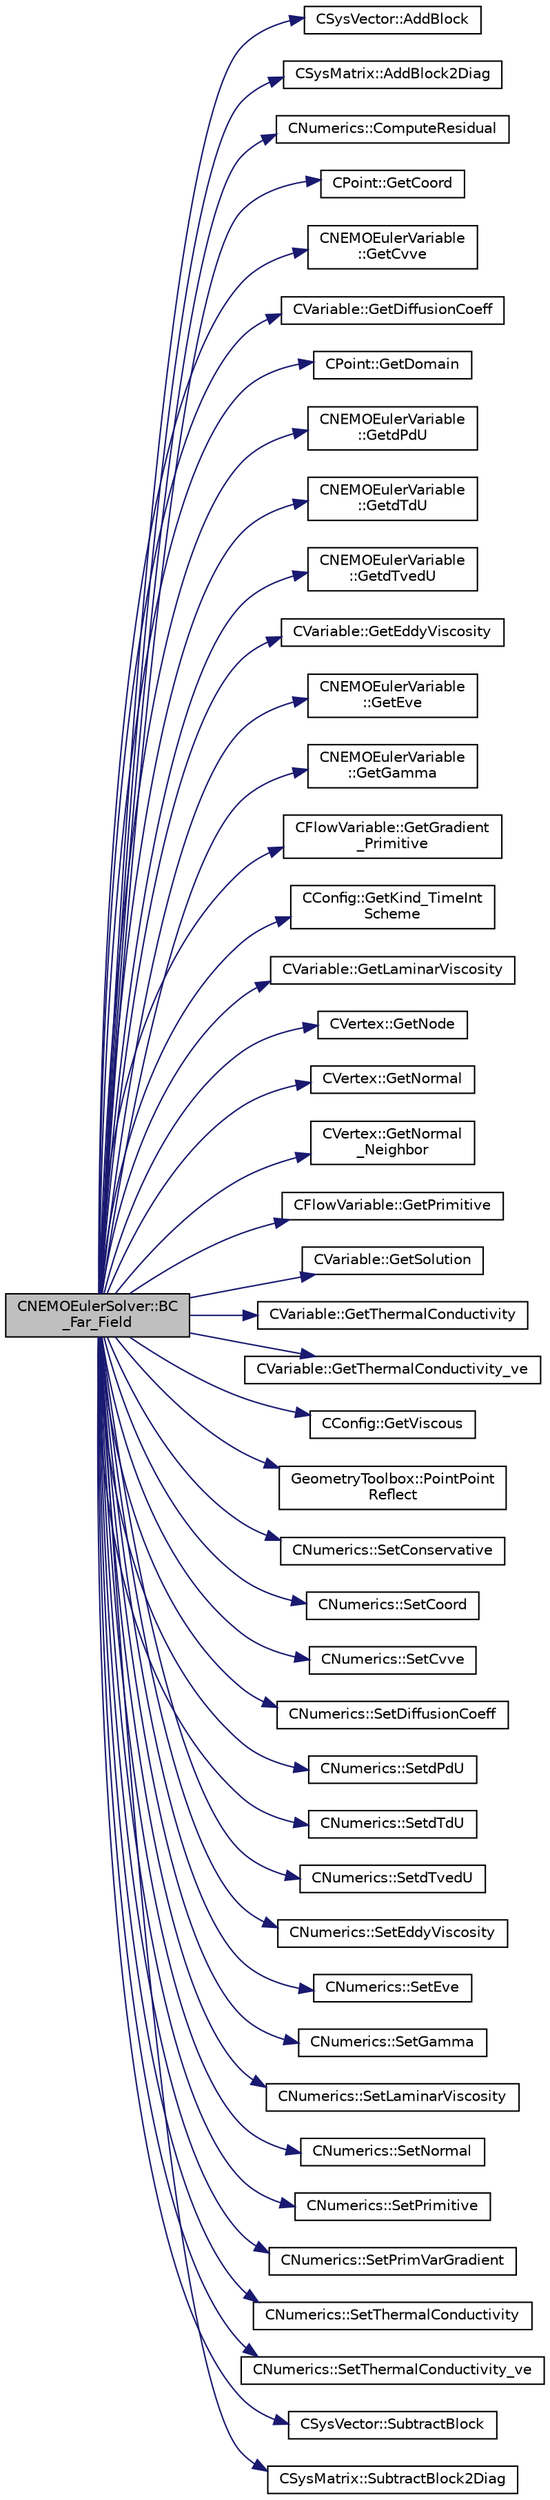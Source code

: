 digraph "CNEMOEulerSolver::BC_Far_Field"
{
 // LATEX_PDF_SIZE
  edge [fontname="Helvetica",fontsize="10",labelfontname="Helvetica",labelfontsize="10"];
  node [fontname="Helvetica",fontsize="10",shape=record];
  rankdir="LR";
  Node1 [label="CNEMOEulerSolver::BC\l_Far_Field",height=0.2,width=0.4,color="black", fillcolor="grey75", style="filled", fontcolor="black",tooltip="Impose the far-field boundary condition using characteristics."];
  Node1 -> Node2 [color="midnightblue",fontsize="10",style="solid",fontname="Helvetica"];
  Node2 [label="CSysVector::AddBlock",height=0.2,width=0.4,color="black", fillcolor="white", style="filled",URL="$classCSysVector.html#aa463275cba394503a9778529fdaa4494",tooltip="Add \"block\" to the vector, see SetBlock."];
  Node1 -> Node3 [color="midnightblue",fontsize="10",style="solid",fontname="Helvetica"];
  Node3 [label="CSysMatrix::AddBlock2Diag",height=0.2,width=0.4,color="black", fillcolor="white", style="filled",URL="$classCSysMatrix.html#a5a4ef7eeb7f009450f575660108ed7be",tooltip="Non overwrite version of SetBlock2Diag, also with scaling."];
  Node1 -> Node4 [color="midnightblue",fontsize="10",style="solid",fontname="Helvetica"];
  Node4 [label="CNumerics::ComputeResidual",height=0.2,width=0.4,color="black", fillcolor="white", style="filled",URL="$classCNumerics.html#aa0ca13663a047ef2640b377b33875e29",tooltip="Compute the numerical residual."];
  Node1 -> Node5 [color="midnightblue",fontsize="10",style="solid",fontname="Helvetica"];
  Node5 [label="CPoint::GetCoord",height=0.2,width=0.4,color="black", fillcolor="white", style="filled",URL="$classCPoint.html#ab16c29dd03911529cd73bf467c313179",tooltip="Get the coordinates dor the control volume."];
  Node1 -> Node6 [color="midnightblue",fontsize="10",style="solid",fontname="Helvetica"];
  Node6 [label="CNEMOEulerVariable\l::GetCvve",height=0.2,width=0.4,color="black", fillcolor="white", style="filled",URL="$classCNEMOEulerVariable.html#a529cb0910de468af8a0337b998e84a06",tooltip="Returns the value of Cvve at the specified node."];
  Node1 -> Node7 [color="midnightblue",fontsize="10",style="solid",fontname="Helvetica"];
  Node7 [label="CVariable::GetDiffusionCoeff",height=0.2,width=0.4,color="black", fillcolor="white", style="filled",URL="$classCVariable.html#ab7ee5d07d692a371a5d3ceb316c01661",tooltip="A virtual member."];
  Node1 -> Node8 [color="midnightblue",fontsize="10",style="solid",fontname="Helvetica"];
  Node8 [label="CPoint::GetDomain",height=0.2,width=0.4,color="black", fillcolor="white", style="filled",URL="$classCPoint.html#aa58a27b602e47ddcad22ae74a5c6bc81",tooltip="For parallel computation, its indicates if a point must be computed or not."];
  Node1 -> Node9 [color="midnightblue",fontsize="10",style="solid",fontname="Helvetica"];
  Node9 [label="CNEMOEulerVariable\l::GetdPdU",height=0.2,width=0.4,color="black", fillcolor="white", style="filled",URL="$classCNEMOEulerVariable.html#ad6573f71d80fa566ae0316a0cee6b345",tooltip="Set partial derivative of pressure w.r.t. density ."];
  Node1 -> Node10 [color="midnightblue",fontsize="10",style="solid",fontname="Helvetica"];
  Node10 [label="CNEMOEulerVariable\l::GetdTdU",height=0.2,width=0.4,color="black", fillcolor="white", style="filled",URL="$classCNEMOEulerVariable.html#a0125bb2fcd972ed625e2a7df7a38f518",tooltip="Set partial derivative of temperature w.r.t. density ."];
  Node1 -> Node11 [color="midnightblue",fontsize="10",style="solid",fontname="Helvetica"];
  Node11 [label="CNEMOEulerVariable\l::GetdTvedU",height=0.2,width=0.4,color="black", fillcolor="white", style="filled",URL="$classCNEMOEulerVariable.html#afd2365662dfdf7df2a99d9fb3cead538",tooltip="Set partial derivative of vib.-el. temperature w.r.t. density ."];
  Node1 -> Node12 [color="midnightblue",fontsize="10",style="solid",fontname="Helvetica"];
  Node12 [label="CVariable::GetEddyViscosity",height=0.2,width=0.4,color="black", fillcolor="white", style="filled",URL="$classCVariable.html#adae2e4228e113624b7ab1f9ab1a493c6",tooltip="A virtual member."];
  Node1 -> Node13 [color="midnightblue",fontsize="10",style="solid",fontname="Helvetica"];
  Node13 [label="CNEMOEulerVariable\l::GetEve",height=0.2,width=0.4,color="black", fillcolor="white", style="filled",URL="$classCNEMOEulerVariable.html#a8d384ce066e1e62a4fd05493a1c0a5fe",tooltip="Returns the stored value of Eve at the specified node."];
  Node1 -> Node14 [color="midnightblue",fontsize="10",style="solid",fontname="Helvetica"];
  Node14 [label="CNEMOEulerVariable\l::GetGamma",height=0.2,width=0.4,color="black", fillcolor="white", style="filled",URL="$classCNEMOEulerVariable.html#a01c5e98b3b8c4771749f8a4717fe85af",tooltip="Returns the stored value of Gamma at the specified node."];
  Node1 -> Node15 [color="midnightblue",fontsize="10",style="solid",fontname="Helvetica"];
  Node15 [label="CFlowVariable::GetGradient\l_Primitive",height=0.2,width=0.4,color="black", fillcolor="white", style="filled",URL="$classCFlowVariable.html#a23eab98fe30de5f7cfff158eb929c24c",tooltip="Get the value of the primitive variables gradient."];
  Node1 -> Node16 [color="midnightblue",fontsize="10",style="solid",fontname="Helvetica"];
  Node16 [label="CConfig::GetKind_TimeInt\lScheme",height=0.2,width=0.4,color="black", fillcolor="white", style="filled",URL="$classCConfig.html#ad16f71356f146b530fb1fbb45444525c",tooltip="Get the kind of time integration method."];
  Node1 -> Node17 [color="midnightblue",fontsize="10",style="solid",fontname="Helvetica"];
  Node17 [label="CVariable::GetLaminarViscosity",height=0.2,width=0.4,color="black", fillcolor="white", style="filled",URL="$classCVariable.html#a0acbe55ca86de2c0205ae921193e9e95",tooltip="A virtual member."];
  Node1 -> Node18 [color="midnightblue",fontsize="10",style="solid",fontname="Helvetica"];
  Node18 [label="CVertex::GetNode",height=0.2,width=0.4,color="black", fillcolor="white", style="filled",URL="$classCVertex.html#ad568da06e7191358d3a09a1bee71cdb5",tooltip="Get the node of the vertex."];
  Node1 -> Node19 [color="midnightblue",fontsize="10",style="solid",fontname="Helvetica"];
  Node19 [label="CVertex::GetNormal",height=0.2,width=0.4,color="black", fillcolor="white", style="filled",URL="$classCVertex.html#a57cacfe764770e6c0e54c278cb584f7c",tooltip="Copy the the normal vector of a face."];
  Node1 -> Node20 [color="midnightblue",fontsize="10",style="solid",fontname="Helvetica"];
  Node20 [label="CVertex::GetNormal\l_Neighbor",height=0.2,width=0.4,color="black", fillcolor="white", style="filled",URL="$classCVertex.html#ab8b0e96f9384b0a861c7a70616976b75",tooltip="Get the value of the closest neighbor."];
  Node1 -> Node21 [color="midnightblue",fontsize="10",style="solid",fontname="Helvetica"];
  Node21 [label="CFlowVariable::GetPrimitive",height=0.2,width=0.4,color="black", fillcolor="white", style="filled",URL="$classCFlowVariable.html#a852271c741f1e7cdb1d391941266d344",tooltip="Get a primitive variable."];
  Node1 -> Node22 [color="midnightblue",fontsize="10",style="solid",fontname="Helvetica"];
  Node22 [label="CVariable::GetSolution",height=0.2,width=0.4,color="black", fillcolor="white", style="filled",URL="$classCVariable.html#a261483e39c23c1de7cb9aea7e917c121",tooltip="Get the solution."];
  Node1 -> Node23 [color="midnightblue",fontsize="10",style="solid",fontname="Helvetica"];
  Node23 [label="CVariable::GetThermalConductivity",height=0.2,width=0.4,color="black", fillcolor="white", style="filled",URL="$classCVariable.html#a05aa9ee34c744629c72742c05ceab246",tooltip="A virtual member."];
  Node1 -> Node24 [color="midnightblue",fontsize="10",style="solid",fontname="Helvetica"];
  Node24 [label="CVariable::GetThermalConductivity_ve",height=0.2,width=0.4,color="black", fillcolor="white", style="filled",URL="$classCVariable.html#aa5bded7c79dfd758ef3a45674e8d6c58",tooltip="A virtual member."];
  Node1 -> Node25 [color="midnightblue",fontsize="10",style="solid",fontname="Helvetica"];
  Node25 [label="CConfig::GetViscous",height=0.2,width=0.4,color="black", fillcolor="white", style="filled",URL="$classCConfig.html#ad59acb5f80aaddccaa0f2f5bef3e3e78",tooltip="Determines if problem is viscous."];
  Node1 -> Node26 [color="midnightblue",fontsize="10",style="solid",fontname="Helvetica"];
  Node26 [label="GeometryToolbox::PointPoint\lReflect",height=0.2,width=0.4,color="black", fillcolor="white", style="filled",URL="$group__GeometryToolbox.html#gaff34e6c096a3c354c2b223713ca09095",tooltip="Reflect a at b: c = 2*b - a."];
  Node1 -> Node27 [color="midnightblue",fontsize="10",style="solid",fontname="Helvetica"];
  Node27 [label="CNumerics::SetConservative",height=0.2,width=0.4,color="black", fillcolor="white", style="filled",URL="$classCNumerics.html#a2d59a0969bac4b0e43b74ba4ec4d1eff",tooltip="Set the value of the conservative variables."];
  Node1 -> Node28 [color="midnightblue",fontsize="10",style="solid",fontname="Helvetica"];
  Node28 [label="CNumerics::SetCoord",height=0.2,width=0.4,color="black", fillcolor="white", style="filled",URL="$classCNumerics.html#a6ca4a8e17d68ea63f1dba96cd5f2967d",tooltip="Set coordinates of the points."];
  Node1 -> Node29 [color="midnightblue",fontsize="10",style="solid",fontname="Helvetica"];
  Node29 [label="CNumerics::SetCvve",height=0.2,width=0.4,color="black", fillcolor="white", style="filled",URL="$classCNumerics.html#af07f872d61d872a0f94159778a843b8d",tooltip="Set the vib-elec specific heat."];
  Node1 -> Node30 [color="midnightblue",fontsize="10",style="solid",fontname="Helvetica"];
  Node30 [label="CNumerics::SetDiffusionCoeff",height=0.2,width=0.4,color="black", fillcolor="white", style="filled",URL="$classCNumerics.html#af6b1e11963e6a4b8ec03459f8bcccf6a",tooltip="Set the diffusion coefficient."];
  Node1 -> Node31 [color="midnightblue",fontsize="10",style="solid",fontname="Helvetica"];
  Node31 [label="CNumerics::SetdPdU",height=0.2,width=0.4,color="black", fillcolor="white", style="filled",URL="$classCNumerics.html#a60cf04c55bb20ff1b97fe2c1fb4be89b",tooltip="Set the pressure derivatives."];
  Node1 -> Node32 [color="midnightblue",fontsize="10",style="solid",fontname="Helvetica"];
  Node32 [label="CNumerics::SetdTdU",height=0.2,width=0.4,color="black", fillcolor="white", style="filled",URL="$classCNumerics.html#a832ef2e9985d009a8e76e73f542632b7",tooltip="Set the temperature derivatives."];
  Node1 -> Node33 [color="midnightblue",fontsize="10",style="solid",fontname="Helvetica"];
  Node33 [label="CNumerics::SetdTvedU",height=0.2,width=0.4,color="black", fillcolor="white", style="filled",URL="$classCNumerics.html#a140865200dd935db388833891ec03d6c",tooltip="Set the vib-el temperture derivatives."];
  Node1 -> Node34 [color="midnightblue",fontsize="10",style="solid",fontname="Helvetica"];
  Node34 [label="CNumerics::SetEddyViscosity",height=0.2,width=0.4,color="black", fillcolor="white", style="filled",URL="$classCNumerics.html#ac575cb9edac3ffbea6df0bb7850fa69d",tooltip="Set the eddy viscosity."];
  Node1 -> Node35 [color="midnightblue",fontsize="10",style="solid",fontname="Helvetica"];
  Node35 [label="CNumerics::SetEve",height=0.2,width=0.4,color="black", fillcolor="white", style="filled",URL="$classCNumerics.html#aa77967b37163c8a0681082edcebd901a",tooltip="Set the vib-elec energy."];
  Node1 -> Node36 [color="midnightblue",fontsize="10",style="solid",fontname="Helvetica"];
  Node36 [label="CNumerics::SetGamma",height=0.2,width=0.4,color="black", fillcolor="white", style="filled",URL="$classCNumerics.html#aaecf63381d1338882f589b69ab42bc8c",tooltip="Set the ratio of specific heats."];
  Node1 -> Node37 [color="midnightblue",fontsize="10",style="solid",fontname="Helvetica"];
  Node37 [label="CNumerics::SetLaminarViscosity",height=0.2,width=0.4,color="black", fillcolor="white", style="filled",URL="$classCNumerics.html#a0d3d722905b8615ef2cb5d59c4b95fb3",tooltip="Set the laminar viscosity."];
  Node1 -> Node38 [color="midnightblue",fontsize="10",style="solid",fontname="Helvetica"];
  Node38 [label="CNumerics::SetNormal",height=0.2,width=0.4,color="black", fillcolor="white", style="filled",URL="$classCNumerics.html#a93fd2262832ae5081317548f2f9cdbb3",tooltip="Set the value of the normal vector to the face between two points."];
  Node1 -> Node39 [color="midnightblue",fontsize="10",style="solid",fontname="Helvetica"];
  Node39 [label="CNumerics::SetPrimitive",height=0.2,width=0.4,color="black", fillcolor="white", style="filled",URL="$classCNumerics.html#a028c500ba7ce96d3af061fc8218f76f1",tooltip="Set the value of the primitive variables."];
  Node1 -> Node40 [color="midnightblue",fontsize="10",style="solid",fontname="Helvetica"];
  Node40 [label="CNumerics::SetPrimVarGradient",height=0.2,width=0.4,color="black", fillcolor="white", style="filled",URL="$classCNumerics.html#a49309c657274b77aa644958053b68bf4",tooltip="Set the gradient of the primitive variables."];
  Node1 -> Node41 [color="midnightblue",fontsize="10",style="solid",fontname="Helvetica"];
  Node41 [label="CNumerics::SetThermalConductivity",height=0.2,width=0.4,color="black", fillcolor="white", style="filled",URL="$classCNumerics.html#a4a2d81826271b56e4837d56bf6104345",tooltip="Set the thermal conductivity (translational/rotational)"];
  Node1 -> Node42 [color="midnightblue",fontsize="10",style="solid",fontname="Helvetica"];
  Node42 [label="CNumerics::SetThermalConductivity_ve",height=0.2,width=0.4,color="black", fillcolor="white", style="filled",URL="$classCNumerics.html#a8c13198affeb40f5171fee9cd44f3885",tooltip="Set the thermal conductivity (translational/rotational)"];
  Node1 -> Node43 [color="midnightblue",fontsize="10",style="solid",fontname="Helvetica"];
  Node43 [label="CSysVector::SubtractBlock",height=0.2,width=0.4,color="black", fillcolor="white", style="filled",URL="$classCSysVector.html#a71ea6ec1ebdb77535b976bb40e7659a6",tooltip="Subtract \"block\" from the vector, see AddBlock."];
  Node1 -> Node44 [color="midnightblue",fontsize="10",style="solid",fontname="Helvetica"];
  Node44 [label="CSysMatrix::SubtractBlock2Diag",height=0.2,width=0.4,color="black", fillcolor="white", style="filled",URL="$classCSysMatrix.html#a423b77066cf386dd6e4b95a656e4aadb",tooltip="Short-hand to AddBlock2Diag with alpha = -1, i.e. subtracts from the current diagonal."];
}
